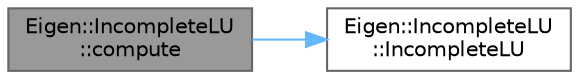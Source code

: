 digraph "Eigen::IncompleteLU::compute"
{
 // LATEX_PDF_SIZE
  bgcolor="transparent";
  edge [fontname=Helvetica,fontsize=10,labelfontname=Helvetica,labelfontsize=10];
  node [fontname=Helvetica,fontsize=10,shape=box,height=0.2,width=0.4];
  rankdir="LR";
  Node1 [id="Node000001",label="Eigen::IncompleteLU\l::compute",height=0.2,width=0.4,color="gray40", fillcolor="grey60", style="filled", fontcolor="black",tooltip=" "];
  Node1 -> Node2 [id="edge1_Node000001_Node000002",color="steelblue1",style="solid",tooltip=" "];
  Node2 [id="Node000002",label="Eigen::IncompleteLU\l::IncompleteLU",height=0.2,width=0.4,color="grey40", fillcolor="white", style="filled",URL="$class_eigen_1_1_incomplete_l_u.html#afe94c881eaa9625bc16e370dbfad1a07",tooltip=" "];
}
